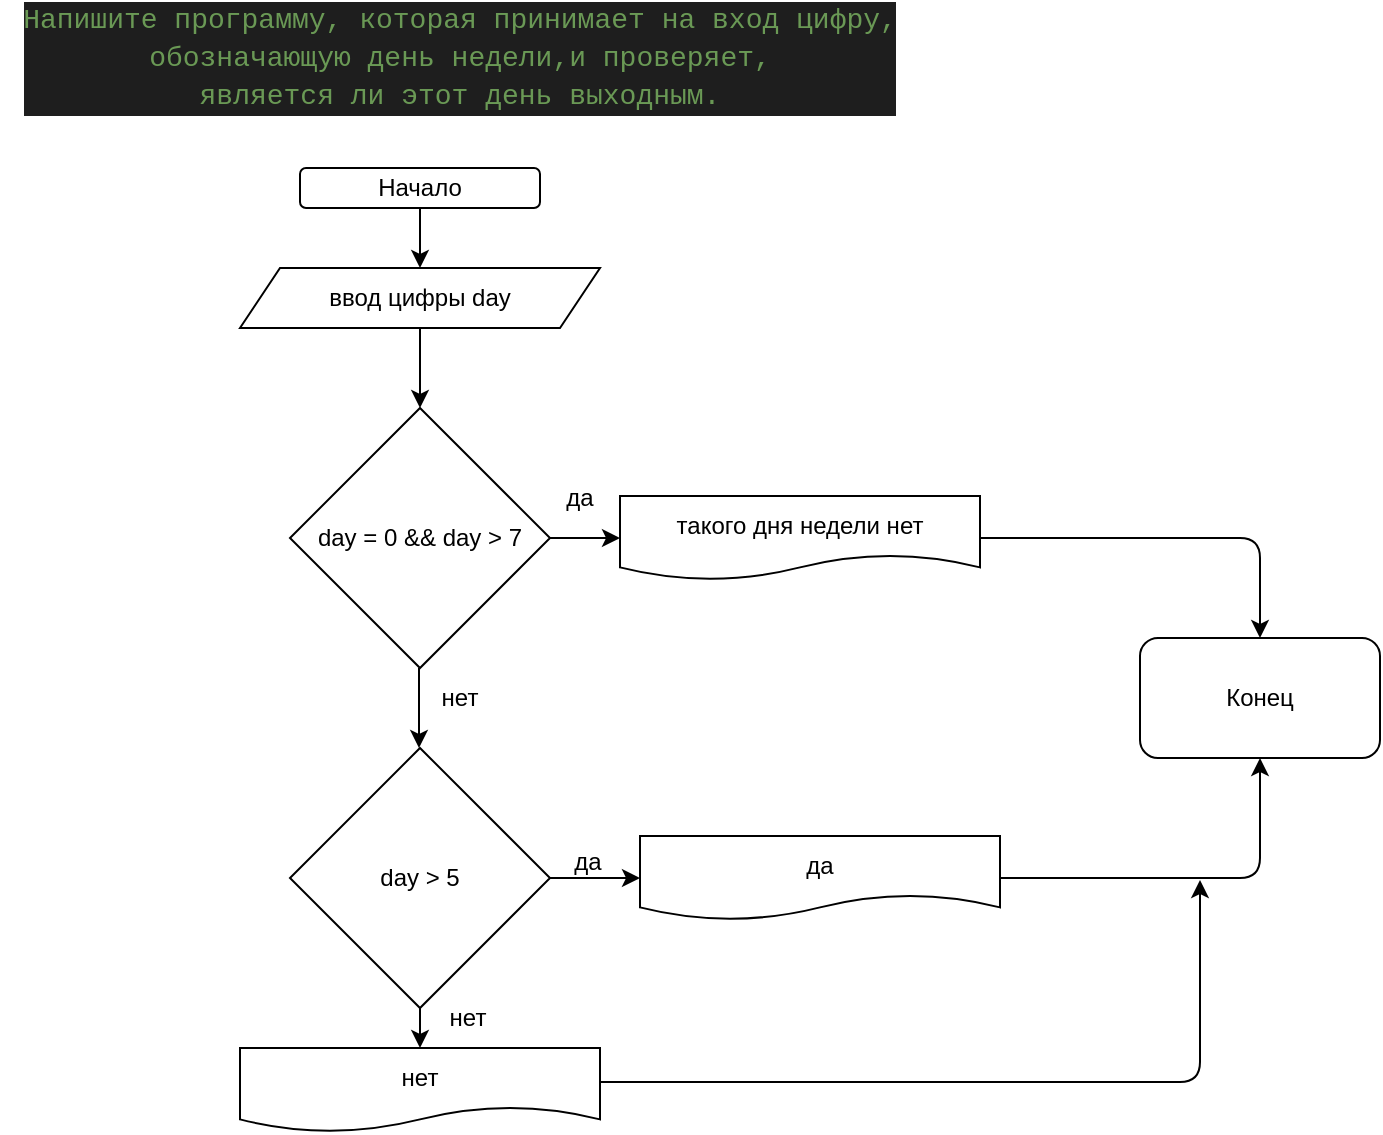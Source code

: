 <mxfile>
    <diagram id="-wOPrtYbyjRFYwQNOV78" name="Page-1">
        <mxGraphModel dx="1039" dy="1671" grid="1" gridSize="10" guides="1" tooltips="1" connect="1" arrows="1" fold="1" page="1" pageScale="1" pageWidth="827" pageHeight="1169" math="0" shadow="0">
            <root>
                <mxCell id="0"/>
                <mxCell id="1" parent="0"/>
                <mxCell id="10" style="edgeStyle=none;html=1;exitX=0.5;exitY=1;exitDx=0;exitDy=0;entryX=0.5;entryY=0;entryDx=0;entryDy=0;" parent="1" source="4" target="5" edge="1">
                    <mxGeometry relative="1" as="geometry"/>
                </mxCell>
                <mxCell id="4" value="Начало" style="rounded=1;whiteSpace=wrap;html=1;" parent="1" vertex="1">
                    <mxGeometry x="220" y="80" width="120" height="20" as="geometry"/>
                </mxCell>
                <mxCell id="13" style="edgeStyle=none;html=1;exitX=0.5;exitY=1;exitDx=0;exitDy=0;entryX=0.5;entryY=0;entryDx=0;entryDy=0;" parent="1" source="5" edge="1" target="24">
                    <mxGeometry relative="1" as="geometry">
                        <mxPoint x="280" y="190" as="targetPoint"/>
                    </mxGeometry>
                </mxCell>
                <mxCell id="5" value="ввод цифры day" style="shape=parallelogram;perimeter=parallelogramPerimeter;whiteSpace=wrap;html=1;fixedSize=1;" parent="1" vertex="1">
                    <mxGeometry x="190" y="130" width="180" height="30" as="geometry"/>
                </mxCell>
                <mxCell id="17" value="&lt;div style=&quot;color: rgb(212 , 212 , 212) ; background-color: rgb(30 , 30 , 30) ; font-family: &amp;#34;consolas&amp;#34; , &amp;#34;courier new&amp;#34; , monospace ; font-size: 14px ; line-height: 19px&quot;&gt;&lt;div&gt;&lt;span style=&quot;color: #6a9955&quot;&gt;Напишите программу, которая принимает на вход цифру,&lt;/span&gt;&lt;/div&gt;&lt;div&gt;&lt;span style=&quot;color: #6a9955&quot;&gt;обозначающую день недели,и проверяет,&lt;/span&gt;&lt;/div&gt;&lt;div&gt;&lt;span style=&quot;color: #6a9955&quot;&gt;является ли этот день выходным.&lt;/span&gt;&lt;/div&gt;&lt;/div&gt;" style="text;html=1;strokeColor=none;fillColor=none;align=center;verticalAlign=middle;whiteSpace=wrap;rounded=0;" vertex="1" parent="1">
                    <mxGeometry x="70" y="10" width="460" height="30" as="geometry"/>
                </mxCell>
                <mxCell id="21" style="edgeStyle=none;html=1;exitX=0.5;exitY=1;exitDx=0;exitDy=0;" edge="1" parent="1">
                    <mxGeometry relative="1" as="geometry">
                        <mxPoint x="279.5" y="330" as="sourcePoint"/>
                        <mxPoint x="279.5" y="370" as="targetPoint"/>
                    </mxGeometry>
                </mxCell>
                <mxCell id="29" style="edgeStyle=none;html=1;exitX=1;exitY=0.5;exitDx=0;exitDy=0;entryX=0;entryY=0.5;entryDx=0;entryDy=0;" edge="1" parent="1" source="24" target="28">
                    <mxGeometry relative="1" as="geometry"/>
                </mxCell>
                <mxCell id="24" value="day = 0 &amp;amp;&amp;amp; day &amp;gt; 7" style="rhombus;whiteSpace=wrap;html=1;" vertex="1" parent="1">
                    <mxGeometry x="215" y="200" width="130" height="130" as="geometry"/>
                </mxCell>
                <mxCell id="40" style="edgeStyle=none;html=1;exitX=1;exitY=0.5;exitDx=0;exitDy=0;entryX=0.5;entryY=0;entryDx=0;entryDy=0;" edge="1" parent="1" source="28" target="39">
                    <mxGeometry relative="1" as="geometry">
                        <Array as="points">
                            <mxPoint x="700" y="265"/>
                        </Array>
                    </mxGeometry>
                </mxCell>
                <mxCell id="28" value="такого дня недели нет" style="shape=document;whiteSpace=wrap;html=1;boundedLbl=1;" vertex="1" parent="1">
                    <mxGeometry x="380" y="244" width="180" height="42" as="geometry"/>
                </mxCell>
                <mxCell id="42" style="edgeStyle=none;html=1;exitX=1;exitY=0.5;exitDx=0;exitDy=0;" edge="1" parent="1">
                    <mxGeometry relative="1" as="geometry">
                        <mxPoint x="670" y="436" as="targetPoint"/>
                        <mxPoint x="370" y="537" as="sourcePoint"/>
                        <Array as="points">
                            <mxPoint x="670" y="537"/>
                        </Array>
                    </mxGeometry>
                </mxCell>
                <mxCell id="30" value="нет" style="shape=document;whiteSpace=wrap;html=1;boundedLbl=1;" vertex="1" parent="1">
                    <mxGeometry x="190" y="520" width="180" height="42" as="geometry"/>
                </mxCell>
                <mxCell id="31" style="edgeStyle=none;html=1;exitX=1;exitY=0.5;exitDx=0;exitDy=0;" edge="1" parent="1" source="32" target="33">
                    <mxGeometry relative="1" as="geometry"/>
                </mxCell>
                <mxCell id="38" style="edgeStyle=none;html=1;exitX=0.5;exitY=1;exitDx=0;exitDy=0;entryX=0.5;entryY=0;entryDx=0;entryDy=0;" edge="1" parent="1" source="32" target="30">
                    <mxGeometry relative="1" as="geometry"/>
                </mxCell>
                <mxCell id="32" value="day &amp;gt; 5" style="rhombus;whiteSpace=wrap;html=1;" vertex="1" parent="1">
                    <mxGeometry x="215" y="370" width="130" height="130" as="geometry"/>
                </mxCell>
                <mxCell id="41" style="edgeStyle=none;html=1;exitX=1;exitY=0.5;exitDx=0;exitDy=0;" edge="1" parent="1" source="33" target="39">
                    <mxGeometry relative="1" as="geometry">
                        <Array as="points">
                            <mxPoint x="700" y="435"/>
                        </Array>
                    </mxGeometry>
                </mxCell>
                <mxCell id="33" value="да" style="shape=document;whiteSpace=wrap;html=1;boundedLbl=1;" vertex="1" parent="1">
                    <mxGeometry x="390" y="414" width="180" height="42" as="geometry"/>
                </mxCell>
                <mxCell id="34" value="да" style="text;html=1;strokeColor=none;fillColor=none;align=center;verticalAlign=middle;whiteSpace=wrap;rounded=0;" vertex="1" parent="1">
                    <mxGeometry x="334" y="412" width="60" height="30" as="geometry"/>
                </mxCell>
                <mxCell id="35" value="нет" style="text;html=1;strokeColor=none;fillColor=none;align=center;verticalAlign=middle;whiteSpace=wrap;rounded=0;" vertex="1" parent="1">
                    <mxGeometry x="270" y="330" width="60" height="30" as="geometry"/>
                </mxCell>
                <mxCell id="36" value="да" style="text;html=1;strokeColor=none;fillColor=none;align=center;verticalAlign=middle;whiteSpace=wrap;rounded=0;" vertex="1" parent="1">
                    <mxGeometry x="330" y="230" width="60" height="30" as="geometry"/>
                </mxCell>
                <mxCell id="37" value="нет" style="text;html=1;strokeColor=none;fillColor=none;align=center;verticalAlign=middle;whiteSpace=wrap;rounded=0;" vertex="1" parent="1">
                    <mxGeometry x="274" y="490" width="60" height="30" as="geometry"/>
                </mxCell>
                <mxCell id="39" value="Конец" style="rounded=1;whiteSpace=wrap;html=1;" vertex="1" parent="1">
                    <mxGeometry x="640" y="315" width="120" height="60" as="geometry"/>
                </mxCell>
            </root>
        </mxGraphModel>
    </diagram>
</mxfile>